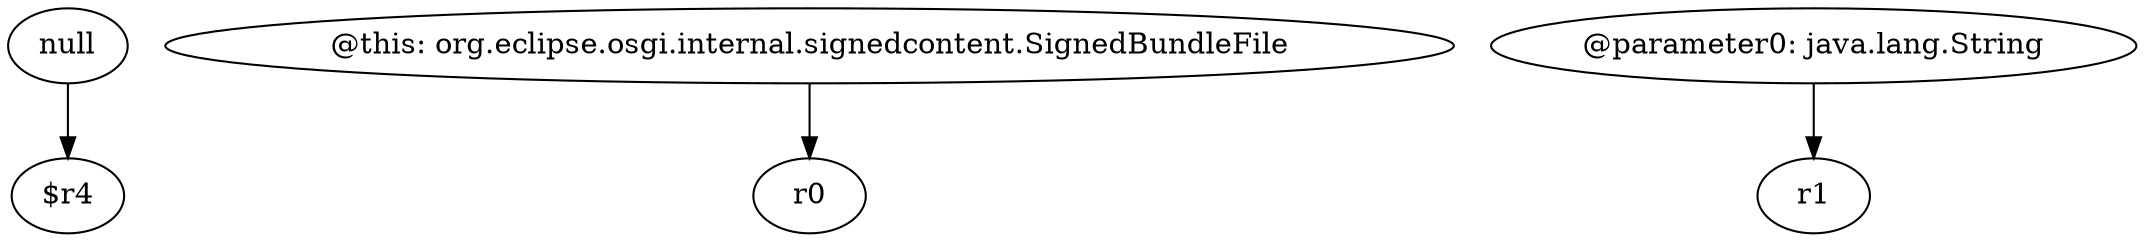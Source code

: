 digraph g {
0[label="null"]
1[label="$r4"]
0->1[label=""]
2[label="@this: org.eclipse.osgi.internal.signedcontent.SignedBundleFile"]
3[label="r0"]
2->3[label=""]
4[label="@parameter0: java.lang.String"]
5[label="r1"]
4->5[label=""]
}